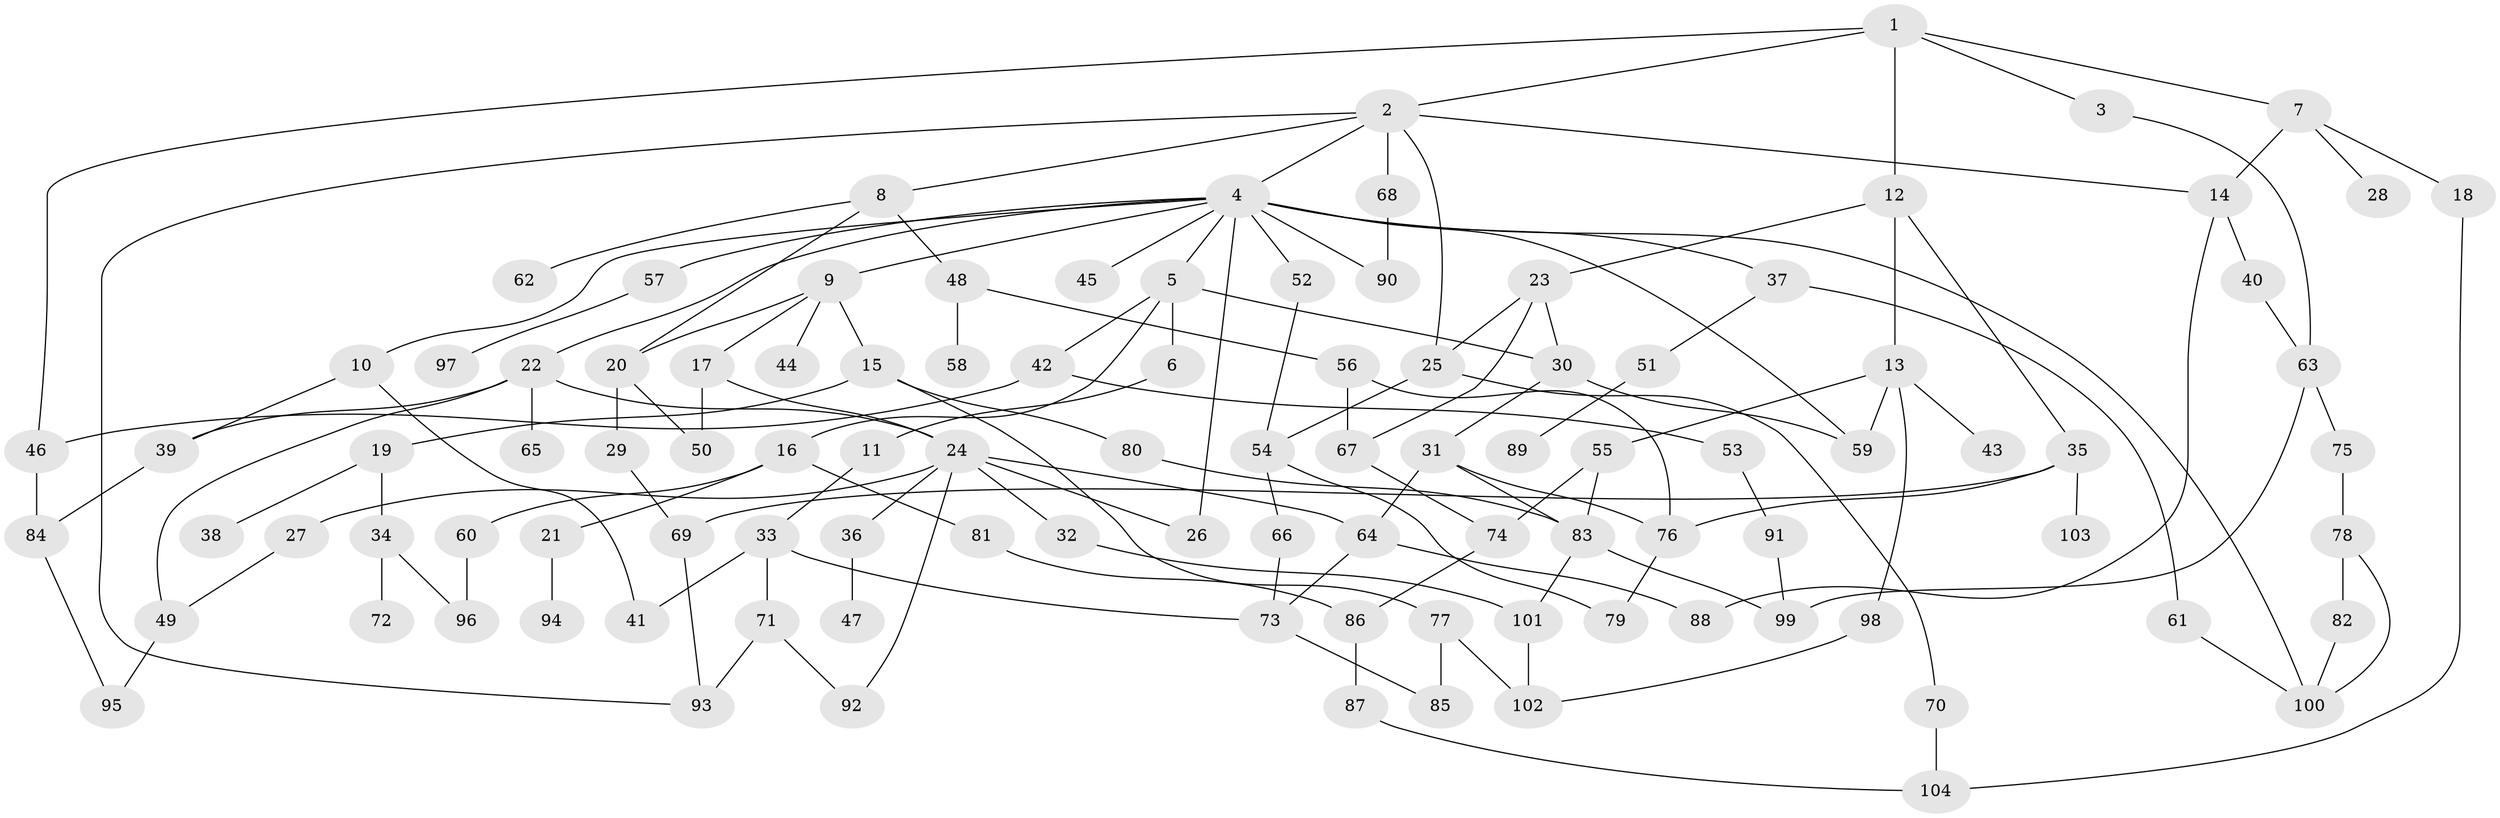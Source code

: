 // coarse degree distribution, {8: 0.013888888888888888, 9: 0.027777777777777776, 4: 0.18055555555555555, 13: 0.013888888888888888, 5: 0.05555555555555555, 3: 0.2361111111111111, 2: 0.3055555555555556, 1: 0.125, 6: 0.027777777777777776, 7: 0.013888888888888888}
// Generated by graph-tools (version 1.1) at 2025/16/03/04/25 18:16:55]
// undirected, 104 vertices, 149 edges
graph export_dot {
graph [start="1"]
  node [color=gray90,style=filled];
  1;
  2;
  3;
  4;
  5;
  6;
  7;
  8;
  9;
  10;
  11;
  12;
  13;
  14;
  15;
  16;
  17;
  18;
  19;
  20;
  21;
  22;
  23;
  24;
  25;
  26;
  27;
  28;
  29;
  30;
  31;
  32;
  33;
  34;
  35;
  36;
  37;
  38;
  39;
  40;
  41;
  42;
  43;
  44;
  45;
  46;
  47;
  48;
  49;
  50;
  51;
  52;
  53;
  54;
  55;
  56;
  57;
  58;
  59;
  60;
  61;
  62;
  63;
  64;
  65;
  66;
  67;
  68;
  69;
  70;
  71;
  72;
  73;
  74;
  75;
  76;
  77;
  78;
  79;
  80;
  81;
  82;
  83;
  84;
  85;
  86;
  87;
  88;
  89;
  90;
  91;
  92;
  93;
  94;
  95;
  96;
  97;
  98;
  99;
  100;
  101;
  102;
  103;
  104;
  1 -- 2;
  1 -- 3;
  1 -- 7;
  1 -- 12;
  1 -- 46;
  2 -- 4;
  2 -- 8;
  2 -- 25;
  2 -- 68;
  2 -- 93;
  2 -- 14;
  3 -- 63;
  4 -- 5;
  4 -- 9;
  4 -- 10;
  4 -- 22;
  4 -- 26;
  4 -- 37;
  4 -- 45;
  4 -- 52;
  4 -- 57;
  4 -- 59;
  4 -- 100;
  4 -- 90;
  5 -- 6;
  5 -- 16;
  5 -- 30;
  5 -- 42;
  6 -- 11;
  7 -- 14;
  7 -- 18;
  7 -- 28;
  8 -- 20;
  8 -- 48;
  8 -- 62;
  9 -- 15;
  9 -- 17;
  9 -- 44;
  9 -- 20;
  10 -- 39;
  10 -- 41;
  11 -- 33;
  12 -- 13;
  12 -- 23;
  12 -- 35;
  13 -- 43;
  13 -- 55;
  13 -- 98;
  13 -- 59;
  14 -- 40;
  14 -- 88;
  15 -- 19;
  15 -- 77;
  15 -- 80;
  16 -- 21;
  16 -- 60;
  16 -- 81;
  17 -- 50;
  17 -- 24;
  18 -- 104;
  19 -- 34;
  19 -- 38;
  20 -- 29;
  20 -- 50;
  21 -- 94;
  22 -- 24;
  22 -- 49;
  22 -- 65;
  22 -- 39;
  23 -- 25;
  23 -- 30;
  23 -- 67;
  24 -- 27;
  24 -- 32;
  24 -- 36;
  24 -- 64;
  24 -- 92;
  24 -- 26;
  25 -- 70;
  25 -- 54;
  27 -- 49;
  29 -- 69;
  30 -- 31;
  30 -- 59;
  31 -- 76;
  31 -- 64;
  31 -- 83;
  32 -- 101;
  33 -- 71;
  33 -- 73;
  33 -- 41;
  34 -- 72;
  34 -- 96;
  35 -- 103;
  35 -- 69;
  35 -- 76;
  36 -- 47;
  37 -- 51;
  37 -- 61;
  39 -- 84;
  40 -- 63;
  42 -- 53;
  42 -- 46;
  46 -- 84;
  48 -- 56;
  48 -- 58;
  49 -- 95;
  51 -- 89;
  52 -- 54;
  53 -- 91;
  54 -- 66;
  54 -- 79;
  55 -- 74;
  55 -- 83;
  56 -- 67;
  56 -- 76;
  57 -- 97;
  60 -- 96;
  61 -- 100;
  63 -- 75;
  63 -- 99;
  64 -- 88;
  64 -- 73;
  66 -- 73;
  67 -- 74;
  68 -- 90;
  69 -- 93;
  70 -- 104;
  71 -- 92;
  71 -- 93;
  73 -- 85;
  74 -- 86;
  75 -- 78;
  76 -- 79;
  77 -- 85;
  77 -- 102;
  78 -- 82;
  78 -- 100;
  80 -- 83;
  81 -- 86;
  82 -- 100;
  83 -- 99;
  83 -- 101;
  84 -- 95;
  86 -- 87;
  87 -- 104;
  91 -- 99;
  98 -- 102;
  101 -- 102;
}
